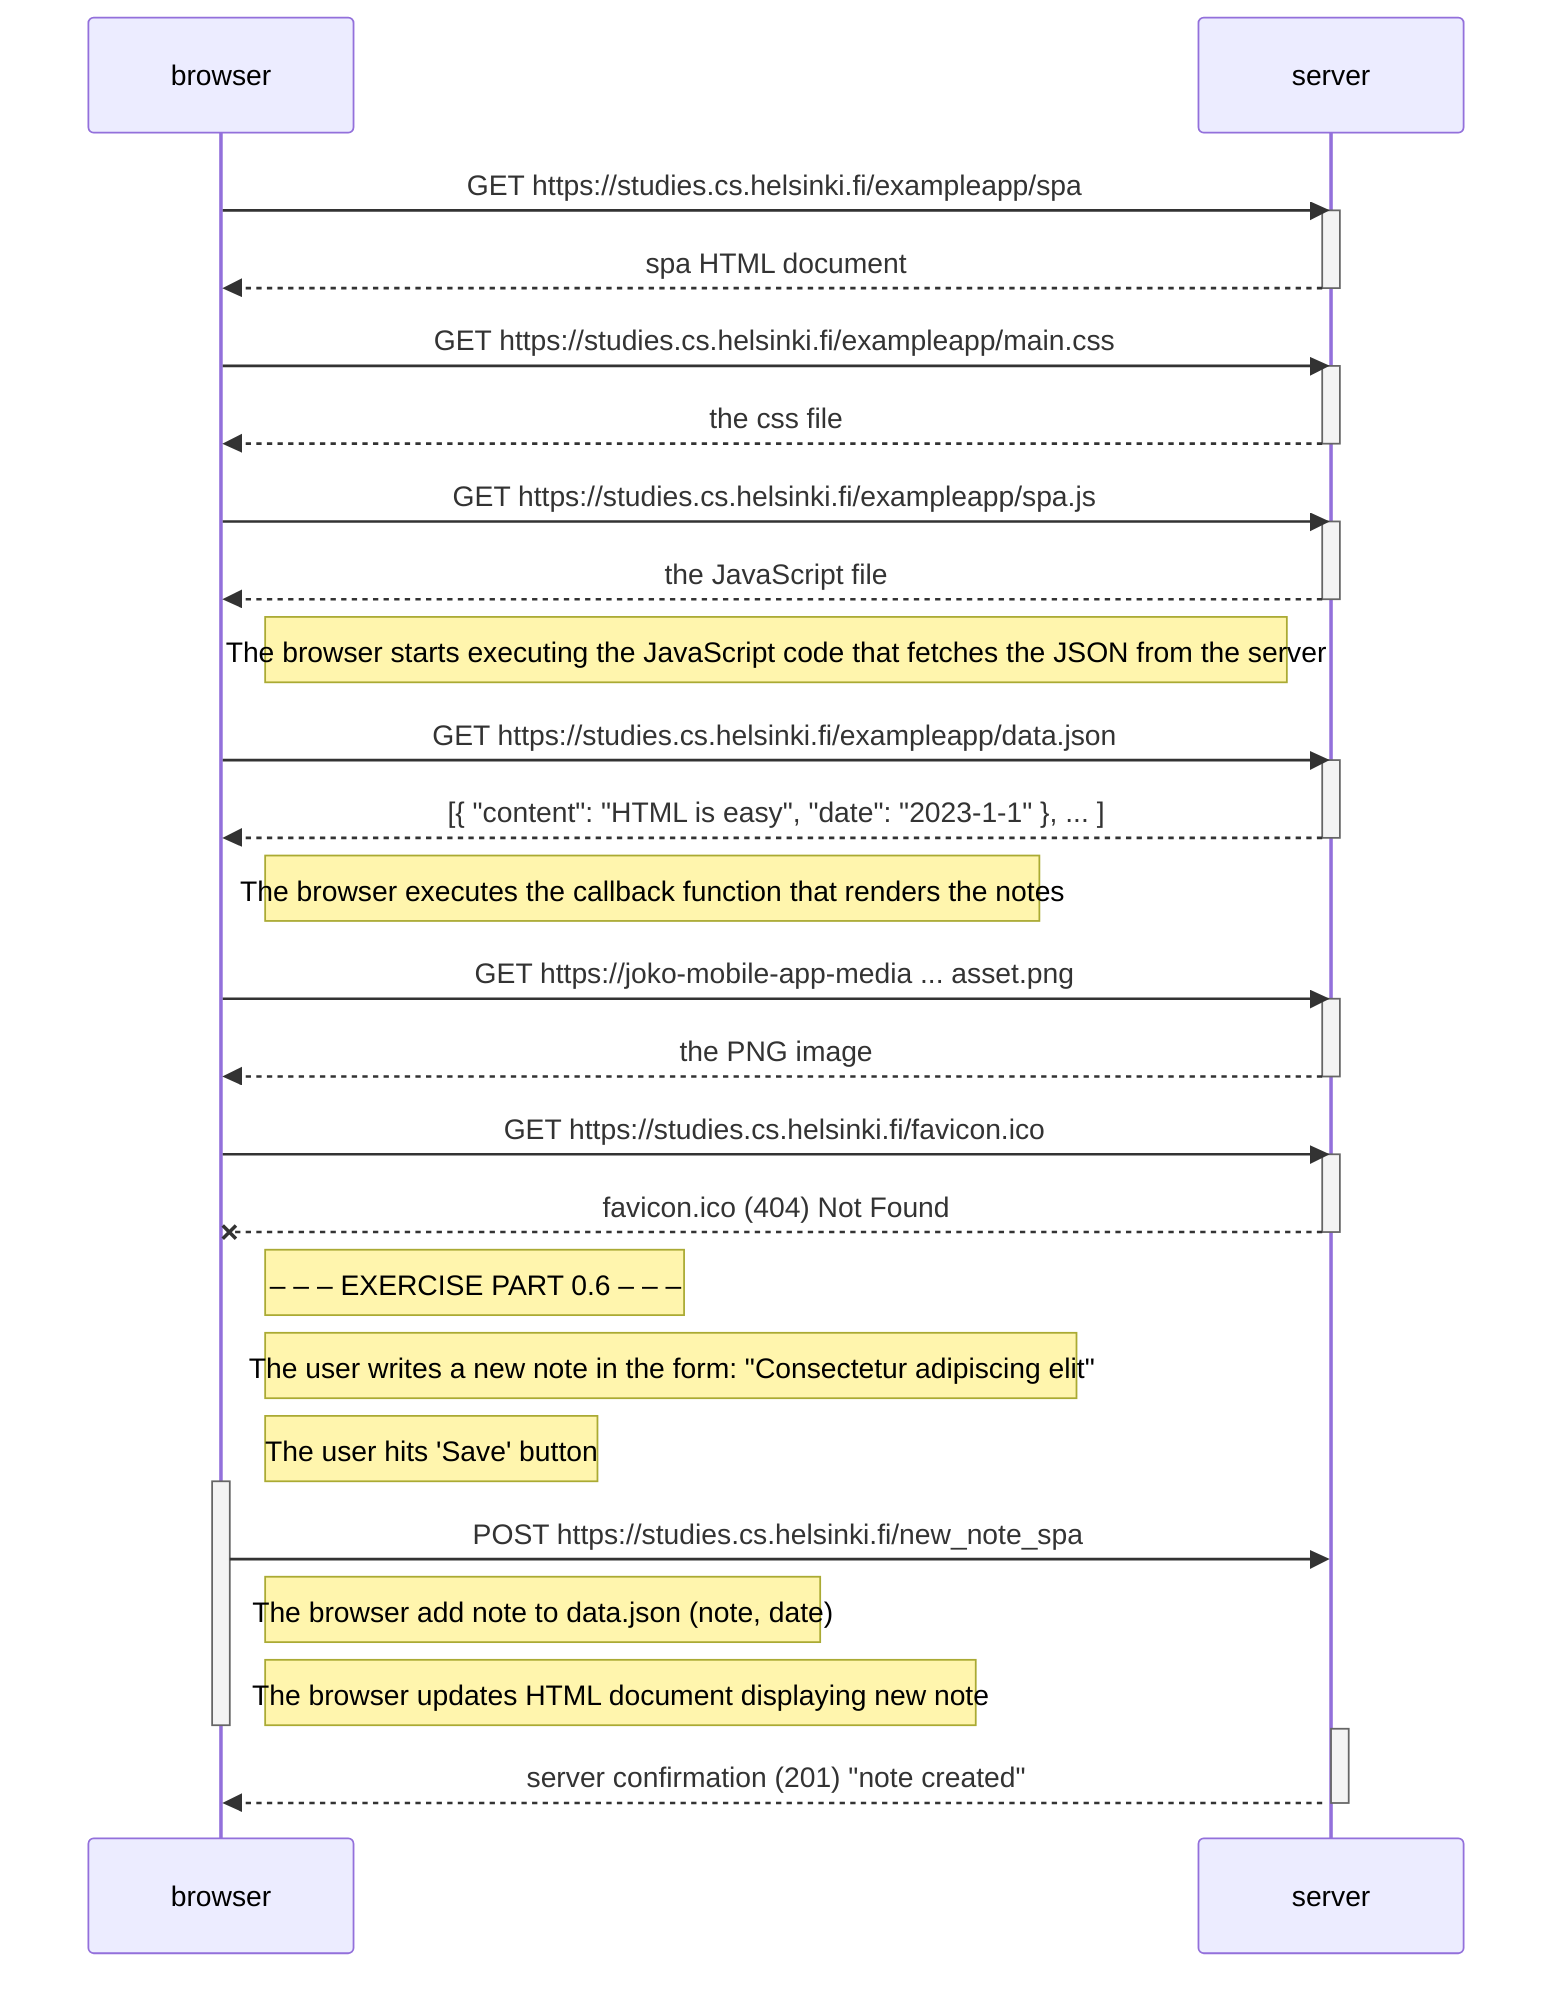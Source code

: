 sequenceDiagram
    participant browser
    participant server

    browser->>server: GET https://studies.cs.helsinki.fi/exampleapp/spa
    activate server
    server-->>browser: spa HTML document
    deactivate server

    browser->>server: GET https://studies.cs.helsinki.fi/exampleapp/main.css
    activate server
    server-->>browser: the css file
    deactivate server

    browser->>server: GET https://studies.cs.helsinki.fi/exampleapp/spa.js
    activate server
    server-->>browser: the JavaScript file
    deactivate server
    Note right of browser: The browser starts executing the JavaScript code that fetches the JSON from the server

    browser->>server: GET https://studies.cs.helsinki.fi/exampleapp/data.json
    activate server
    server-->>browser: [{ "content": "HTML is easy", "date": "2023-1-1" }, ... ]
    deactivate server

    Note right of browser: The browser executes the callback function that renders the notes

    browser->>server: GET https://joko-mobile-app-media ... asset.png
    activate server
    server-->>browser: the PNG image
    deactivate server

    browser->>server: GET https://studies.cs.helsinki.fi/favicon.ico
    activate server
    server --x browser: favicon.ico  (404) Not Found
    deactivate server

    Note right of browser: – – – EXERCISE PART 0.6 – – –
    Note right of browser: The user writes a new note in the form: "Consectetur adipiscing elit"
    Note right of browser: The user hits 'Save' button

    activate browser
    browser->>server: POST https://studies.cs.helsinki.fi/new_note_spa
    Note right of browser: The browser add note to data.json (note, date)
    Note right of browser: The browser updates HTML document displaying new note
    deactivate browser    
    activate server

    activate server
    server -->> browser: server confirmation (201) "note created"
    deactivate server
